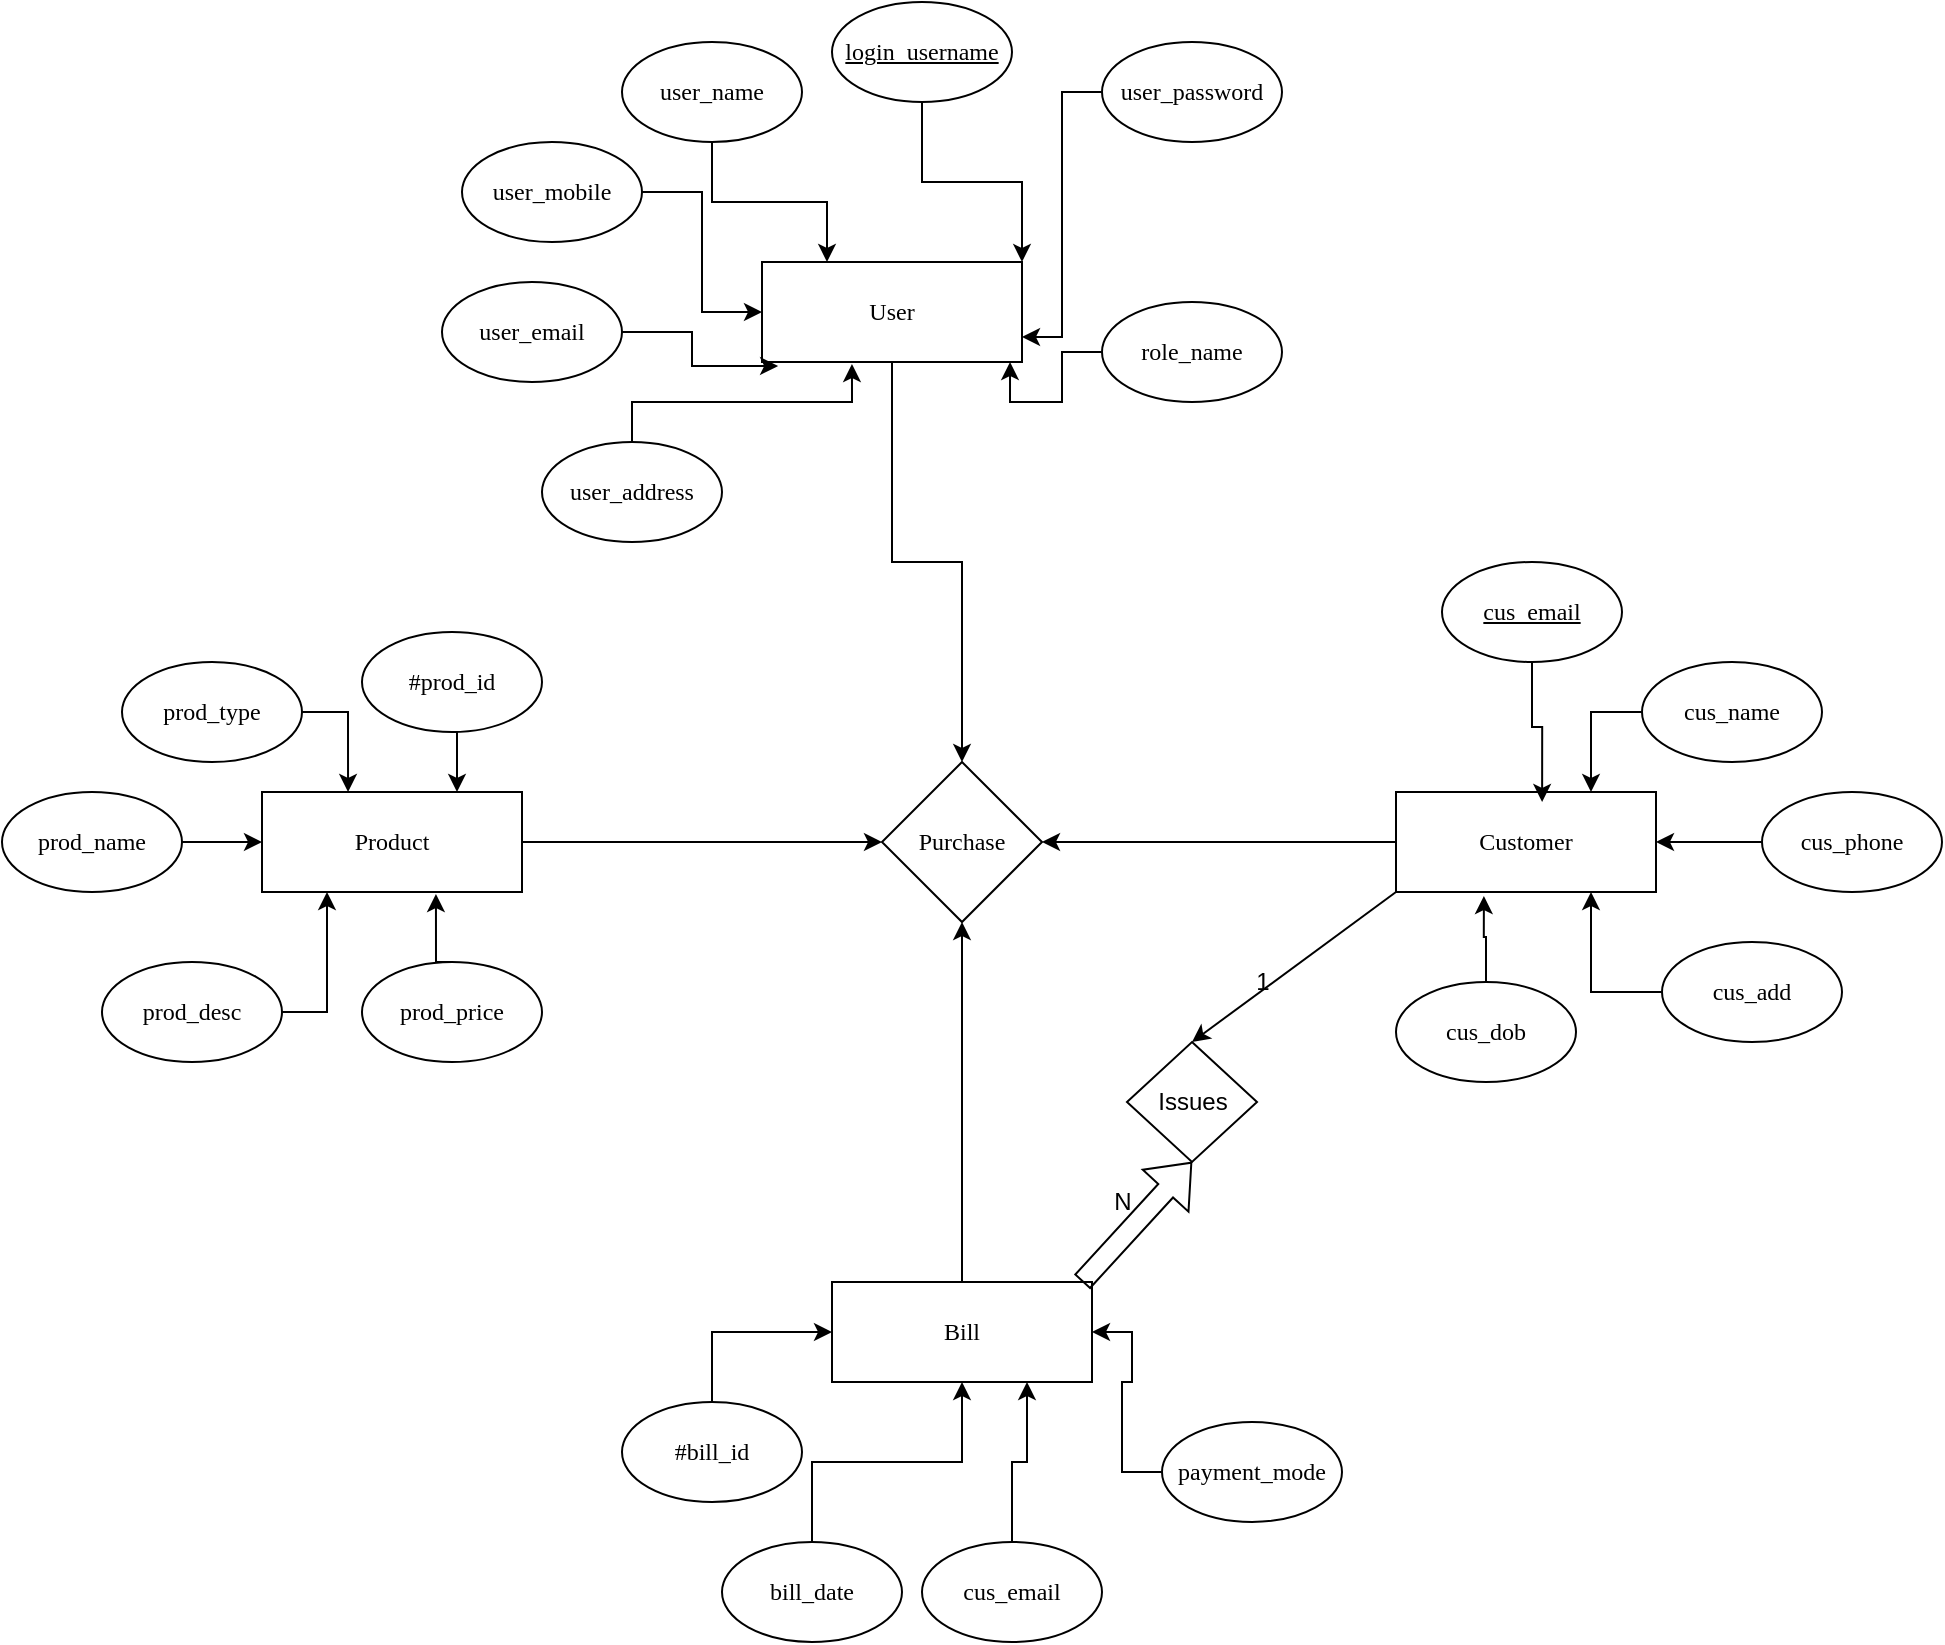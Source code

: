 <mxfile version="20.3.0" type="device"><diagram id="pXNDChIpzhJ788kUqTtg" name="Page-1"><mxGraphModel dx="1554" dy="1105" grid="1" gridSize="10" guides="1" tooltips="1" connect="1" arrows="1" fold="1" page="1" pageScale="1" pageWidth="827" pageHeight="1169" math="0" shadow="0"><root><mxCell id="0"/><mxCell id="1" parent="0"/><mxCell id="sinSfpHjkSfjmJDayt2w-11" style="edgeStyle=orthogonalEdgeStyle;rounded=0;orthogonalLoop=1;jettySize=auto;html=1;" parent="1" source="LSnGAKAYGDObemLo7VYW-1" target="LSnGAKAYGDObemLo7VYW-71" edge="1"><mxGeometry relative="1" as="geometry"/></mxCell><mxCell id="LSnGAKAYGDObemLo7VYW-1" value="&lt;font face=&quot;Tahoma&quot;&gt;User&lt;/font&gt;" style="rounded=0;whiteSpace=wrap;html=1;" parent="1" vertex="1"><mxGeometry x="420" y="350" width="130" height="50" as="geometry"/></mxCell><mxCell id="LSnGAKAYGDObemLo7VYW-27" style="edgeStyle=orthogonalEdgeStyle;rounded=0;orthogonalLoop=1;jettySize=auto;html=1;exitX=0.5;exitY=1;exitDx=0;exitDy=0;entryX=0.25;entryY=0;entryDx=0;entryDy=0;fontFamily=Tahoma;" parent="1" source="LSnGAKAYGDObemLo7VYW-4" target="LSnGAKAYGDObemLo7VYW-1" edge="1"><mxGeometry relative="1" as="geometry"/></mxCell><mxCell id="LSnGAKAYGDObemLo7VYW-4" value="user_name" style="ellipse;whiteSpace=wrap;html=1;fontFamily=Tahoma;" parent="1" vertex="1"><mxGeometry x="350" y="240" width="90" height="50" as="geometry"/></mxCell><mxCell id="sinSfpHjkSfjmJDayt2w-6" style="edgeStyle=orthogonalEdgeStyle;rounded=0;orthogonalLoop=1;jettySize=auto;html=1;entryX=0;entryY=0.5;entryDx=0;entryDy=0;" parent="1" source="LSnGAKAYGDObemLo7VYW-6" target="LSnGAKAYGDObemLo7VYW-1" edge="1"><mxGeometry relative="1" as="geometry"/></mxCell><mxCell id="LSnGAKAYGDObemLo7VYW-6" value="user_mobile" style="ellipse;whiteSpace=wrap;html=1;fontFamily=Tahoma;" parent="1" vertex="1"><mxGeometry x="270" y="290" width="90" height="50" as="geometry"/></mxCell><mxCell id="LSnGAKAYGDObemLo7VYW-30" style="edgeStyle=orthogonalEdgeStyle;rounded=0;orthogonalLoop=1;jettySize=auto;html=1;exitX=1;exitY=0.5;exitDx=0;exitDy=0;entryX=0.062;entryY=1.04;entryDx=0;entryDy=0;entryPerimeter=0;fontFamily=Tahoma;" parent="1" source="LSnGAKAYGDObemLo7VYW-7" target="LSnGAKAYGDObemLo7VYW-1" edge="1"><mxGeometry relative="1" as="geometry"/></mxCell><mxCell id="LSnGAKAYGDObemLo7VYW-7" value="user_email" style="ellipse;whiteSpace=wrap;html=1;fontFamily=Tahoma;" parent="1" vertex="1"><mxGeometry x="260" y="360" width="90" height="50" as="geometry"/></mxCell><mxCell id="LSnGAKAYGDObemLo7VYW-29" style="edgeStyle=orthogonalEdgeStyle;rounded=0;orthogonalLoop=1;jettySize=auto;html=1;exitX=0.5;exitY=0;exitDx=0;exitDy=0;entryX=0.346;entryY=1.02;entryDx=0;entryDy=0;entryPerimeter=0;fontFamily=Tahoma;" parent="1" source="LSnGAKAYGDObemLo7VYW-8" target="LSnGAKAYGDObemLo7VYW-1" edge="1"><mxGeometry relative="1" as="geometry"/></mxCell><mxCell id="LSnGAKAYGDObemLo7VYW-8" value="user_address" style="ellipse;whiteSpace=wrap;html=1;fontFamily=Tahoma;" parent="1" vertex="1"><mxGeometry x="310" y="440" width="90" height="50" as="geometry"/></mxCell><mxCell id="LSnGAKAYGDObemLo7VYW-73" style="edgeStyle=orthogonalEdgeStyle;rounded=0;orthogonalLoop=1;jettySize=auto;html=1;exitX=1;exitY=0.5;exitDx=0;exitDy=0;entryX=0;entryY=0.5;entryDx=0;entryDy=0;fontFamily=Tahoma;" parent="1" source="LSnGAKAYGDObemLo7VYW-38" target="LSnGAKAYGDObemLo7VYW-71" edge="1"><mxGeometry relative="1" as="geometry"/></mxCell><mxCell id="LSnGAKAYGDObemLo7VYW-38" value="&lt;font face=&quot;Tahoma&quot;&gt;Product&lt;/font&gt;" style="rounded=0;whiteSpace=wrap;html=1;" parent="1" vertex="1"><mxGeometry x="170" y="615" width="130" height="50" as="geometry"/></mxCell><mxCell id="LSnGAKAYGDObemLo7VYW-55" style="edgeStyle=orthogonalEdgeStyle;rounded=0;orthogonalLoop=1;jettySize=auto;html=1;exitX=0.5;exitY=1;exitDx=0;exitDy=0;entryX=0.75;entryY=0;entryDx=0;entryDy=0;fontFamily=Tahoma;" parent="1" source="LSnGAKAYGDObemLo7VYW-39" target="LSnGAKAYGDObemLo7VYW-38" edge="1"><mxGeometry relative="1" as="geometry"/></mxCell><mxCell id="LSnGAKAYGDObemLo7VYW-39" value="#prod_id" style="ellipse;whiteSpace=wrap;html=1;fontFamily=Tahoma;" parent="1" vertex="1"><mxGeometry x="220" y="535" width="90" height="50" as="geometry"/></mxCell><mxCell id="LSnGAKAYGDObemLo7VYW-58" style="edgeStyle=orthogonalEdgeStyle;rounded=0;orthogonalLoop=1;jettySize=auto;html=1;exitX=1;exitY=0.5;exitDx=0;exitDy=0;entryX=0.331;entryY=0;entryDx=0;entryDy=0;entryPerimeter=0;fontFamily=Tahoma;" parent="1" source="LSnGAKAYGDObemLo7VYW-40" target="LSnGAKAYGDObemLo7VYW-38" edge="1"><mxGeometry relative="1" as="geometry"/></mxCell><mxCell id="LSnGAKAYGDObemLo7VYW-40" value="prod_type" style="ellipse;whiteSpace=wrap;html=1;fontFamily=Tahoma;" parent="1" vertex="1"><mxGeometry x="100" y="550" width="90" height="50" as="geometry"/></mxCell><mxCell id="LSnGAKAYGDObemLo7VYW-59" style="edgeStyle=orthogonalEdgeStyle;rounded=0;orthogonalLoop=1;jettySize=auto;html=1;exitX=1;exitY=0.5;exitDx=0;exitDy=0;entryX=0;entryY=0.5;entryDx=0;entryDy=0;fontFamily=Tahoma;" parent="1" source="LSnGAKAYGDObemLo7VYW-41" target="LSnGAKAYGDObemLo7VYW-38" edge="1"><mxGeometry relative="1" as="geometry"/></mxCell><mxCell id="LSnGAKAYGDObemLo7VYW-41" value="prod_name" style="ellipse;whiteSpace=wrap;html=1;fontFamily=Tahoma;" parent="1" vertex="1"><mxGeometry x="40" y="615" width="90" height="50" as="geometry"/></mxCell><mxCell id="LSnGAKAYGDObemLo7VYW-60" style="edgeStyle=orthogonalEdgeStyle;rounded=0;orthogonalLoop=1;jettySize=auto;html=1;exitX=1;exitY=0.5;exitDx=0;exitDy=0;entryX=0.25;entryY=1;entryDx=0;entryDy=0;fontFamily=Tahoma;" parent="1" source="LSnGAKAYGDObemLo7VYW-42" target="LSnGAKAYGDObemLo7VYW-38" edge="1"><mxGeometry relative="1" as="geometry"/></mxCell><mxCell id="LSnGAKAYGDObemLo7VYW-42" value="prod_desc" style="ellipse;whiteSpace=wrap;html=1;fontFamily=Tahoma;" parent="1" vertex="1"><mxGeometry x="90" y="700" width="90" height="50" as="geometry"/></mxCell><mxCell id="LSnGAKAYGDObemLo7VYW-61" style="edgeStyle=orthogonalEdgeStyle;rounded=0;orthogonalLoop=1;jettySize=auto;html=1;exitX=0.5;exitY=0;exitDx=0;exitDy=0;entryX=0.669;entryY=1.02;entryDx=0;entryDy=0;entryPerimeter=0;fontFamily=Tahoma;" parent="1" source="LSnGAKAYGDObemLo7VYW-43" target="LSnGAKAYGDObemLo7VYW-38" edge="1"><mxGeometry relative="1" as="geometry"/></mxCell><mxCell id="LSnGAKAYGDObemLo7VYW-43" value="prod_price" style="ellipse;whiteSpace=wrap;html=1;fontFamily=Tahoma;" parent="1" vertex="1"><mxGeometry x="220" y="700" width="90" height="50" as="geometry"/></mxCell><mxCell id="LSnGAKAYGDObemLo7VYW-75" style="edgeStyle=orthogonalEdgeStyle;rounded=0;orthogonalLoop=1;jettySize=auto;html=1;entryX=0.5;entryY=1;entryDx=0;entryDy=0;fontFamily=Tahoma;" parent="1" source="LSnGAKAYGDObemLo7VYW-44" target="LSnGAKAYGDObemLo7VYW-71" edge="1"><mxGeometry relative="1" as="geometry"/></mxCell><mxCell id="LSnGAKAYGDObemLo7VYW-44" value="&lt;font face=&quot;Tahoma&quot;&gt;Bill&lt;/font&gt;" style="rounded=0;whiteSpace=wrap;html=1;" parent="1" vertex="1"><mxGeometry x="455" y="860" width="130" height="50" as="geometry"/></mxCell><mxCell id="LSnGAKAYGDObemLo7VYW-74" style="edgeStyle=orthogonalEdgeStyle;rounded=0;orthogonalLoop=1;jettySize=auto;html=1;exitX=0;exitY=0.5;exitDx=0;exitDy=0;entryX=1;entryY=0.5;entryDx=0;entryDy=0;fontFamily=Tahoma;" parent="1" source="LSnGAKAYGDObemLo7VYW-45" target="LSnGAKAYGDObemLo7VYW-71" edge="1"><mxGeometry relative="1" as="geometry"/></mxCell><mxCell id="LSnGAKAYGDObemLo7VYW-45" value="&lt;font face=&quot;Tahoma&quot;&gt;Customer&lt;/font&gt;" style="rounded=0;whiteSpace=wrap;html=1;" parent="1" vertex="1"><mxGeometry x="737" y="615" width="130" height="50" as="geometry"/></mxCell><mxCell id="LSnGAKAYGDObemLo7VYW-62" style="edgeStyle=orthogonalEdgeStyle;rounded=0;orthogonalLoop=1;jettySize=auto;html=1;exitX=0.5;exitY=0;exitDx=0;exitDy=0;entryX=0;entryY=0.5;entryDx=0;entryDy=0;fontFamily=Tahoma;" parent="1" source="LSnGAKAYGDObemLo7VYW-46" target="LSnGAKAYGDObemLo7VYW-44" edge="1"><mxGeometry relative="1" as="geometry"/></mxCell><mxCell id="LSnGAKAYGDObemLo7VYW-46" value="#bill_id" style="ellipse;whiteSpace=wrap;html=1;fontFamily=Tahoma;" parent="1" vertex="1"><mxGeometry x="350" y="920" width="90" height="50" as="geometry"/></mxCell><mxCell id="LSnGAKAYGDObemLo7VYW-63" style="edgeStyle=orthogonalEdgeStyle;rounded=0;orthogonalLoop=1;jettySize=auto;html=1;fontFamily=Tahoma;" parent="1" source="LSnGAKAYGDObemLo7VYW-47" target="LSnGAKAYGDObemLo7VYW-44" edge="1"><mxGeometry relative="1" as="geometry"/></mxCell><mxCell id="LSnGAKAYGDObemLo7VYW-47" value="bill_date" style="ellipse;whiteSpace=wrap;html=1;fontFamily=Tahoma;" parent="1" vertex="1"><mxGeometry x="400" y="990" width="90" height="50" as="geometry"/></mxCell><mxCell id="1G6h8mhmhAWU8Rjnuzga-1" style="edgeStyle=orthogonalEdgeStyle;rounded=0;orthogonalLoop=1;jettySize=auto;html=1;exitX=0.5;exitY=0;exitDx=0;exitDy=0;entryX=0.75;entryY=1;entryDx=0;entryDy=0;" parent="1" source="LSnGAKAYGDObemLo7VYW-48" target="LSnGAKAYGDObemLo7VYW-44" edge="1"><mxGeometry relative="1" as="geometry"/></mxCell><mxCell id="LSnGAKAYGDObemLo7VYW-48" value="cus_email" style="ellipse;whiteSpace=wrap;html=1;fontFamily=Tahoma;" parent="1" vertex="1"><mxGeometry x="500" y="990" width="90" height="50" as="geometry"/></mxCell><mxCell id="LSnGAKAYGDObemLo7VYW-66" style="edgeStyle=orthogonalEdgeStyle;rounded=0;orthogonalLoop=1;jettySize=auto;html=1;exitX=0;exitY=0.5;exitDx=0;exitDy=0;entryX=0.75;entryY=0;entryDx=0;entryDy=0;fontFamily=Tahoma;" parent="1" source="LSnGAKAYGDObemLo7VYW-51" target="LSnGAKAYGDObemLo7VYW-45" edge="1"><mxGeometry relative="1" as="geometry"/></mxCell><mxCell id="LSnGAKAYGDObemLo7VYW-51" value="cus_name" style="ellipse;whiteSpace=wrap;html=1;fontFamily=Tahoma;" parent="1" vertex="1"><mxGeometry x="860" y="550" width="90" height="50" as="geometry"/></mxCell><mxCell id="LSnGAKAYGDObemLo7VYW-68" style="edgeStyle=orthogonalEdgeStyle;rounded=0;orthogonalLoop=1;jettySize=auto;html=1;exitX=0;exitY=0.5;exitDx=0;exitDy=0;entryX=1;entryY=0.5;entryDx=0;entryDy=0;fontFamily=Tahoma;" parent="1" source="LSnGAKAYGDObemLo7VYW-52" target="LSnGAKAYGDObemLo7VYW-45" edge="1"><mxGeometry relative="1" as="geometry"/></mxCell><mxCell id="LSnGAKAYGDObemLo7VYW-52" value="cus_phone" style="ellipse;whiteSpace=wrap;html=1;fontFamily=Tahoma;" parent="1" vertex="1"><mxGeometry x="920" y="615" width="90" height="50" as="geometry"/></mxCell><mxCell id="LSnGAKAYGDObemLo7VYW-69" style="edgeStyle=orthogonalEdgeStyle;rounded=0;orthogonalLoop=1;jettySize=auto;html=1;exitX=0;exitY=0.5;exitDx=0;exitDy=0;entryX=0.75;entryY=1;entryDx=0;entryDy=0;fontFamily=Tahoma;" parent="1" source="LSnGAKAYGDObemLo7VYW-53" target="LSnGAKAYGDObemLo7VYW-45" edge="1"><mxGeometry relative="1" as="geometry"/></mxCell><mxCell id="LSnGAKAYGDObemLo7VYW-53" value="cus_add" style="ellipse;whiteSpace=wrap;html=1;fontFamily=Tahoma;" parent="1" vertex="1"><mxGeometry x="870" y="690" width="90" height="50" as="geometry"/></mxCell><mxCell id="LSnGAKAYGDObemLo7VYW-70" style="edgeStyle=orthogonalEdgeStyle;rounded=0;orthogonalLoop=1;jettySize=auto;html=1;entryX=0.338;entryY=1.04;entryDx=0;entryDy=0;entryPerimeter=0;fontFamily=Tahoma;" parent="1" source="LSnGAKAYGDObemLo7VYW-54" target="LSnGAKAYGDObemLo7VYW-45" edge="1"><mxGeometry relative="1" as="geometry"/></mxCell><mxCell id="LSnGAKAYGDObemLo7VYW-54" value="cus_dob" style="ellipse;whiteSpace=wrap;html=1;fontFamily=Tahoma;" parent="1" vertex="1"><mxGeometry x="737" y="710" width="90" height="50" as="geometry"/></mxCell><mxCell id="LSnGAKAYGDObemLo7VYW-56" style="edgeStyle=orthogonalEdgeStyle;rounded=0;orthogonalLoop=1;jettySize=auto;html=1;exitX=0.5;exitY=1;exitDx=0;exitDy=0;fontFamily=Tahoma;" parent="1" source="LSnGAKAYGDObemLo7VYW-40" target="LSnGAKAYGDObemLo7VYW-40" edge="1"><mxGeometry relative="1" as="geometry"/></mxCell><mxCell id="LSnGAKAYGDObemLo7VYW-71" value="Purchase" style="rhombus;whiteSpace=wrap;html=1;fontFamily=Tahoma;" parent="1" vertex="1"><mxGeometry x="480" y="600" width="80" height="80" as="geometry"/></mxCell><mxCell id="sinSfpHjkSfjmJDayt2w-7" style="edgeStyle=orthogonalEdgeStyle;rounded=0;orthogonalLoop=1;jettySize=auto;html=1;entryX=1;entryY=0;entryDx=0;entryDy=0;" parent="1" source="sinSfpHjkSfjmJDayt2w-1" target="LSnGAKAYGDObemLo7VYW-1" edge="1"><mxGeometry relative="1" as="geometry"/></mxCell><mxCell id="sinSfpHjkSfjmJDayt2w-1" value="&lt;u&gt;login_username&lt;/u&gt;" style="ellipse;whiteSpace=wrap;html=1;fontFamily=Tahoma;" parent="1" vertex="1"><mxGeometry x="455" y="220" width="90" height="50" as="geometry"/></mxCell><mxCell id="sinSfpHjkSfjmJDayt2w-8" style="edgeStyle=orthogonalEdgeStyle;rounded=0;orthogonalLoop=1;jettySize=auto;html=1;entryX=1;entryY=0.75;entryDx=0;entryDy=0;" parent="1" source="sinSfpHjkSfjmJDayt2w-3" target="LSnGAKAYGDObemLo7VYW-1" edge="1"><mxGeometry relative="1" as="geometry"/></mxCell><mxCell id="sinSfpHjkSfjmJDayt2w-3" value="user_password" style="ellipse;whiteSpace=wrap;html=1;fontFamily=Tahoma;" parent="1" vertex="1"><mxGeometry x="590" y="240" width="90" height="50" as="geometry"/></mxCell><mxCell id="sinSfpHjkSfjmJDayt2w-9" style="edgeStyle=orthogonalEdgeStyle;rounded=0;orthogonalLoop=1;jettySize=auto;html=1;exitX=0;exitY=0.5;exitDx=0;exitDy=0;entryX=0.954;entryY=1;entryDx=0;entryDy=0;entryPerimeter=0;" parent="1" source="sinSfpHjkSfjmJDayt2w-4" target="LSnGAKAYGDObemLo7VYW-1" edge="1"><mxGeometry relative="1" as="geometry"/></mxCell><mxCell id="sinSfpHjkSfjmJDayt2w-4" value="role_name" style="ellipse;whiteSpace=wrap;html=1;fontFamily=Tahoma;" parent="1" vertex="1"><mxGeometry x="590" y="370" width="90" height="50" as="geometry"/></mxCell><mxCell id="NFaivdNIkW4l6Vb9Z84Y-2" style="edgeStyle=orthogonalEdgeStyle;rounded=0;orthogonalLoop=1;jettySize=auto;html=1;exitX=0.5;exitY=1;exitDx=0;exitDy=0;entryX=0.562;entryY=0.1;entryDx=0;entryDy=0;entryPerimeter=0;" parent="1" source="NFaivdNIkW4l6Vb9Z84Y-1" target="LSnGAKAYGDObemLo7VYW-45" edge="1"><mxGeometry relative="1" as="geometry"/></mxCell><mxCell id="NFaivdNIkW4l6Vb9Z84Y-1" value="&lt;u&gt;cus_email&lt;/u&gt;" style="ellipse;whiteSpace=wrap;html=1;fontFamily=Tahoma;" parent="1" vertex="1"><mxGeometry x="760" y="500" width="90" height="50" as="geometry"/></mxCell><mxCell id="1G6h8mhmhAWU8Rjnuzga-6" style="edgeStyle=orthogonalEdgeStyle;rounded=0;orthogonalLoop=1;jettySize=auto;html=1;entryX=1;entryY=0.5;entryDx=0;entryDy=0;" parent="1" source="1G6h8mhmhAWU8Rjnuzga-2" target="LSnGAKAYGDObemLo7VYW-44" edge="1"><mxGeometry relative="1" as="geometry"/></mxCell><mxCell id="1G6h8mhmhAWU8Rjnuzga-2" value="payment_mode" style="ellipse;whiteSpace=wrap;html=1;fontFamily=Tahoma;" parent="1" vertex="1"><mxGeometry x="620" y="930" width="90" height="50" as="geometry"/></mxCell><mxCell id="1G6h8mhmhAWU8Rjnuzga-7" value="Issues" style="rhombus;whiteSpace=wrap;html=1;" parent="1" vertex="1"><mxGeometry x="602.5" y="740" width="65" height="60" as="geometry"/></mxCell><mxCell id="1G6h8mhmhAWU8Rjnuzga-10" value="" style="endArrow=classic;html=1;rounded=0;exitX=0;exitY=1;exitDx=0;exitDy=0;entryX=0.5;entryY=0;entryDx=0;entryDy=0;" parent="1" source="LSnGAKAYGDObemLo7VYW-45" target="1G6h8mhmhAWU8Rjnuzga-7" edge="1"><mxGeometry width="50" height="50" relative="1" as="geometry"><mxPoint x="670" y="720" as="sourcePoint"/><mxPoint x="670" y="770" as="targetPoint"/></mxGeometry></mxCell><mxCell id="fdnQHRyKq1Wuys26W_37-2" value="" style="shape=flexArrow;endArrow=classic;html=1;rounded=0;entryX=0.5;entryY=1;entryDx=0;entryDy=0;" edge="1" parent="1" target="1G6h8mhmhAWU8Rjnuzga-7"><mxGeometry width="50" height="50" relative="1" as="geometry"><mxPoint x="580" y="860" as="sourcePoint"/><mxPoint x="630" y="810" as="targetPoint"/></mxGeometry></mxCell><mxCell id="fdnQHRyKq1Wuys26W_37-3" value="1" style="text;html=1;align=center;verticalAlign=middle;resizable=0;points=[];autosize=1;strokeColor=none;fillColor=none;" vertex="1" parent="1"><mxGeometry x="655" y="695" width="30" height="30" as="geometry"/></mxCell><mxCell id="fdnQHRyKq1Wuys26W_37-4" value="N" style="text;html=1;align=center;verticalAlign=middle;resizable=0;points=[];autosize=1;strokeColor=none;fillColor=none;" vertex="1" parent="1"><mxGeometry x="585" y="805" width="30" height="30" as="geometry"/></mxCell></root></mxGraphModel></diagram></mxfile>